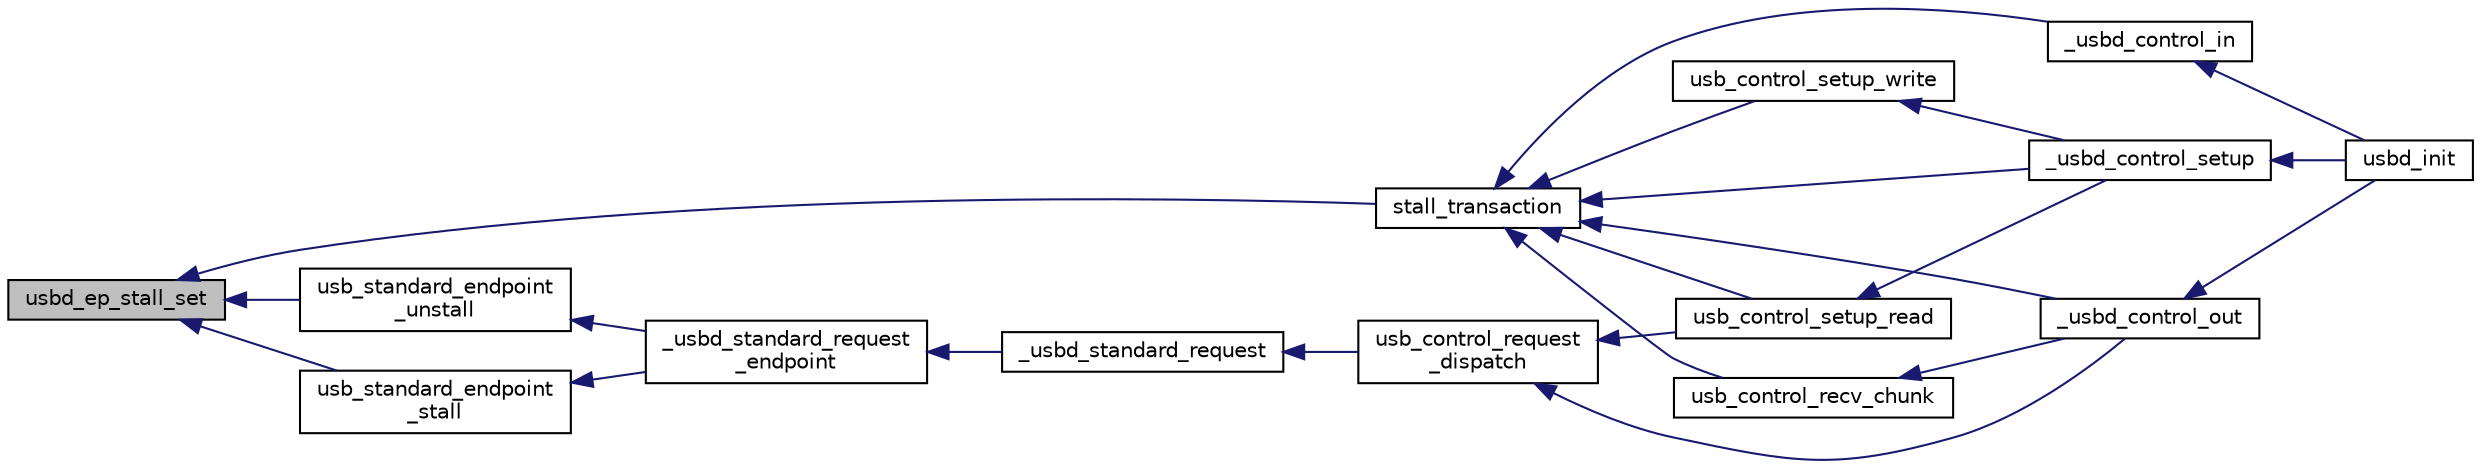 digraph "usbd_ep_stall_set"
{
  edge [fontname="Helvetica",fontsize="10",labelfontname="Helvetica",labelfontsize="10"];
  node [fontname="Helvetica",fontsize="10",shape=record];
  rankdir="LR";
  Node1 [label="usbd_ep_stall_set",height=0.2,width=0.4,color="black", fillcolor="grey75", style="filled", fontcolor="black"];
  Node1 -> Node2 [dir="back",color="midnightblue",fontsize="10",style="solid",fontname="Helvetica"];
  Node2 [label="stall_transaction",height=0.2,width=0.4,color="black", fillcolor="white", style="filled",URL="$group__usb__control__file.html#gaf6f522923d66ffdea79fbbd4decc31d4"];
  Node2 -> Node3 [dir="back",color="midnightblue",fontsize="10",style="solid",fontname="Helvetica"];
  Node3 [label="usb_control_recv_chunk",height=0.2,width=0.4,color="black", fillcolor="white", style="filled",URL="$group__usb__control__file.html#gaf3b08c6a689c9f5a20f636507e70bb52"];
  Node3 -> Node4 [dir="back",color="midnightblue",fontsize="10",style="solid",fontname="Helvetica"];
  Node4 [label="_usbd_control_out",height=0.2,width=0.4,color="black", fillcolor="white", style="filled",URL="$usb__private_8h.html#a1a921e8785fafeee17c588aa26cff014"];
  Node4 -> Node5 [dir="back",color="midnightblue",fontsize="10",style="solid",fontname="Helvetica"];
  Node5 [label="usbd_init",height=0.2,width=0.4,color="black", fillcolor="white", style="filled",URL="$group__usb__drivers__file.html#ga8bbc488106ca72c2b550c1c9f89d5748",tooltip="Main initialization entry point. "];
  Node2 -> Node6 [dir="back",color="midnightblue",fontsize="10",style="solid",fontname="Helvetica"];
  Node6 [label="usb_control_setup_read",height=0.2,width=0.4,color="black", fillcolor="white", style="filled",URL="$group__usb__control__file.html#ga2149cd30a26a18c9c46e32db4aa5ef3e"];
  Node6 -> Node7 [dir="back",color="midnightblue",fontsize="10",style="solid",fontname="Helvetica"];
  Node7 [label="_usbd_control_setup",height=0.2,width=0.4,color="black", fillcolor="white", style="filled",URL="$usb__private_8h.html#ad4bc495b7e757434644e1dece336b261"];
  Node7 -> Node5 [dir="back",color="midnightblue",fontsize="10",style="solid",fontname="Helvetica"];
  Node2 -> Node8 [dir="back",color="midnightblue",fontsize="10",style="solid",fontname="Helvetica"];
  Node8 [label="usb_control_setup_write",height=0.2,width=0.4,color="black", fillcolor="white", style="filled",URL="$group__usb__control__file.html#gab9305438ecc3aaa7359aacdbc4f55c29"];
  Node8 -> Node7 [dir="back",color="midnightblue",fontsize="10",style="solid",fontname="Helvetica"];
  Node2 -> Node7 [dir="back",color="midnightblue",fontsize="10",style="solid",fontname="Helvetica"];
  Node2 -> Node4 [dir="back",color="midnightblue",fontsize="10",style="solid",fontname="Helvetica"];
  Node2 -> Node9 [dir="back",color="midnightblue",fontsize="10",style="solid",fontname="Helvetica"];
  Node9 [label="_usbd_control_in",height=0.2,width=0.4,color="black", fillcolor="white", style="filled",URL="$usb__private_8h.html#a322b01bbbac6fb3c095d4bb6fc54184d"];
  Node9 -> Node5 [dir="back",color="midnightblue",fontsize="10",style="solid",fontname="Helvetica"];
  Node1 -> Node10 [dir="back",color="midnightblue",fontsize="10",style="solid",fontname="Helvetica"];
  Node10 [label="usb_standard_endpoint\l_stall",height=0.2,width=0.4,color="black", fillcolor="white", style="filled",URL="$group__usb__standard__file.html#gad24d6daf25ffd5539979b9ea1648ec6f"];
  Node10 -> Node11 [dir="back",color="midnightblue",fontsize="10",style="solid",fontname="Helvetica"];
  Node11 [label="_usbd_standard_request\l_endpoint",height=0.2,width=0.4,color="black", fillcolor="white", style="filled",URL="$usb__standard_8c.html#aed9aa74939234f607611928534d3b1b9"];
  Node11 -> Node12 [dir="back",color="midnightblue",fontsize="10",style="solid",fontname="Helvetica"];
  Node12 [label="_usbd_standard_request",height=0.2,width=0.4,color="black", fillcolor="white", style="filled",URL="$usb__standard_8c.html#a3347ca42a15acf3ae31d02126ba7d695"];
  Node12 -> Node13 [dir="back",color="midnightblue",fontsize="10",style="solid",fontname="Helvetica"];
  Node13 [label="usb_control_request\l_dispatch",height=0.2,width=0.4,color="black", fillcolor="white", style="filled",URL="$group__usb__control__file.html#ga883123627c0bed716ec41d4d7f3c0a46"];
  Node13 -> Node6 [dir="back",color="midnightblue",fontsize="10",style="solid",fontname="Helvetica"];
  Node13 -> Node4 [dir="back",color="midnightblue",fontsize="10",style="solid",fontname="Helvetica"];
  Node1 -> Node14 [dir="back",color="midnightblue",fontsize="10",style="solid",fontname="Helvetica"];
  Node14 [label="usb_standard_endpoint\l_unstall",height=0.2,width=0.4,color="black", fillcolor="white", style="filled",URL="$group__usb__standard__file.html#ga9714d02e4367d72d66f7d71abe10a70f"];
  Node14 -> Node11 [dir="back",color="midnightblue",fontsize="10",style="solid",fontname="Helvetica"];
}
